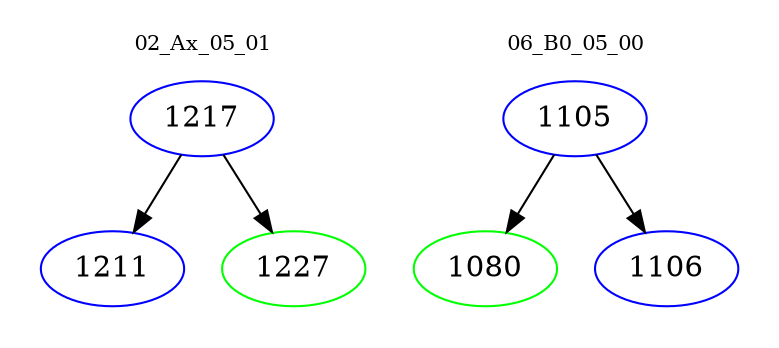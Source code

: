 digraph{
subgraph cluster_0 {
color = white
label = "02_Ax_05_01";
fontsize=10;
T0_1217 [label="1217", color="blue"]
T0_1217 -> T0_1211 [color="black"]
T0_1211 [label="1211", color="blue"]
T0_1217 -> T0_1227 [color="black"]
T0_1227 [label="1227", color="green"]
}
subgraph cluster_1 {
color = white
label = "06_B0_05_00";
fontsize=10;
T1_1105 [label="1105", color="blue"]
T1_1105 -> T1_1080 [color="black"]
T1_1080 [label="1080", color="green"]
T1_1105 -> T1_1106 [color="black"]
T1_1106 [label="1106", color="blue"]
}
}
